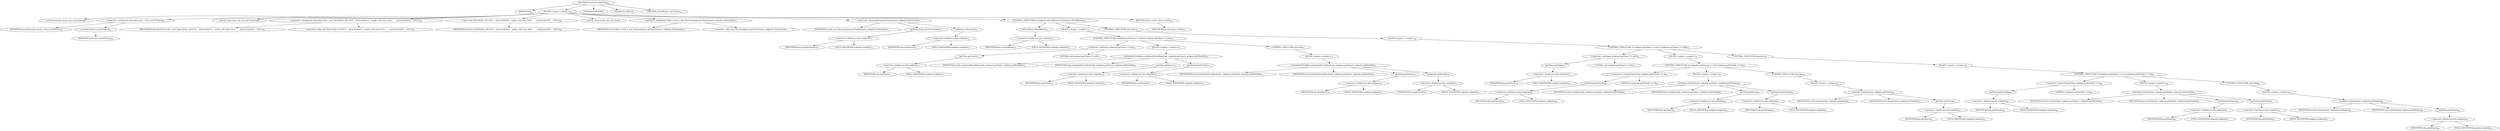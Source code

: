 digraph "createTimerAndTask" {  
"97" [label = <(METHOD,createTimerAndTask)<SUB>62</SUB>> ]
"12" [label = <(PARAM,this)<SUB>62</SUB>> ]
"98" [label = <(BLOCK,&lt;empty&gt;,&lt;empty&gt;)<SUB>62</SUB>> ]
"99" [label = <(LOCAL,Runnable proxy: java.lang.Runnable)> ]
"100" [label = <(&lt;operator&gt;.assignment,Runnable proxy = this.createProxy())<SUB>64</SUB>> ]
"101" [label = <(IDENTIFIER,proxy,Runnable proxy = this.createProxy())<SUB>64</SUB>> ]
"102" [label = <(createProxy,this.createProxy())<SUB>64</SUB>> ]
"11" [label = <(IDENTIFIER,this,this.createProxy())<SUB>64</SUB>> ]
"14" [label = <(LOCAL,TimerTask task: java.util.TimerTask)> ]
"103" [label = <(&lt;operator&gt;.assignment,TimerTask task = new TimerTask() {\012\012    @Override\012    public void run() {\012        proxy.run();\012    }\012})<SUB>65</SUB>> ]
"104" [label = <(IDENTIFIER,task,TimerTask task = new TimerTask() {\012\012    @Override\012    public void run() {\012        proxy.run();\012    }\012})<SUB>65</SUB>> ]
"105" [label = <(&lt;operator&gt;.alloc,new TimerTask() {\012\012    @Override\012    public void run() {\012        proxy.run();\012    }\012})<SUB>65</SUB>> ]
"106" [label = <(&lt;init&gt;,new TimerTask() {\012\012    @Override\012    public void run() {\012        proxy.run();\012    }\012})<SUB>65</SUB>> ]
"13" [label = <(IDENTIFIER,task,new TimerTask() {\012\012    @Override\012    public void run() {\012        proxy.run();\012    }\012})<SUB>65</SUB>> ]
"16" [label = <(LOCAL,Timer result: java.util.Timer)> ]
"107" [label = <(&lt;operator&gt;.assignment,Timer result = new Timer(endpoint.getTimerName(), endpoint.isDaemon()))<SUB>71</SUB>> ]
"108" [label = <(IDENTIFIER,result,Timer result = new Timer(endpoint.getTimerName(), endpoint.isDaemon()))<SUB>71</SUB>> ]
"109" [label = <(&lt;operator&gt;.alloc,new Timer(endpoint.getTimerName(), endpoint.isDaemon()))<SUB>71</SUB>> ]
"110" [label = <(&lt;init&gt;,new Timer(endpoint.getTimerName(), endpoint.isDaemon()))<SUB>71</SUB>> ]
"15" [label = <(IDENTIFIER,result,new Timer(endpoint.getTimerName(), endpoint.isDaemon()))<SUB>71</SUB>> ]
"111" [label = <(getTimerName,getTimerName())<SUB>71</SUB>> ]
"112" [label = <(&lt;operator&gt;.fieldAccess,this.endpoint)<SUB>71</SUB>> ]
"113" [label = <(IDENTIFIER,this,getTimerName())<SUB>71</SUB>> ]
"114" [label = <(FIELD_IDENTIFIER,endpoint,endpoint)<SUB>71</SUB>> ]
"115" [label = <(isDaemon,isDaemon())<SUB>71</SUB>> ]
"116" [label = <(&lt;operator&gt;.fieldAccess,this.endpoint)<SUB>71</SUB>> ]
"117" [label = <(IDENTIFIER,this,isDaemon())<SUB>71</SUB>> ]
"118" [label = <(FIELD_IDENTIFIER,endpoint,endpoint)<SUB>71</SUB>> ]
"119" [label = <(CONTROL_STRUCTURE,if (endpoint.isFixedRate()),if (endpoint.isFixedRate()))<SUB>72</SUB>> ]
"120" [label = <(isFixedRate,isFixedRate())<SUB>72</SUB>> ]
"121" [label = <(&lt;operator&gt;.fieldAccess,this.endpoint)<SUB>72</SUB>> ]
"122" [label = <(IDENTIFIER,this,isFixedRate())<SUB>72</SUB>> ]
"123" [label = <(FIELD_IDENTIFIER,endpoint,endpoint)<SUB>72</SUB>> ]
"124" [label = <(BLOCK,&lt;empty&gt;,&lt;empty&gt;)<SUB>72</SUB>> ]
"125" [label = <(CONTROL_STRUCTURE,if (endpoint.getTime() != null),if (endpoint.getTime() != null))<SUB>73</SUB>> ]
"126" [label = <(&lt;operator&gt;.notEquals,endpoint.getTime() != null)<SUB>73</SUB>> ]
"127" [label = <(getTime,getTime())<SUB>73</SUB>> ]
"128" [label = <(&lt;operator&gt;.fieldAccess,this.endpoint)<SUB>73</SUB>> ]
"129" [label = <(IDENTIFIER,this,getTime())<SUB>73</SUB>> ]
"130" [label = <(FIELD_IDENTIFIER,endpoint,endpoint)<SUB>73</SUB>> ]
"131" [label = <(LITERAL,null,endpoint.getTime() != null)<SUB>73</SUB>> ]
"132" [label = <(BLOCK,&lt;empty&gt;,&lt;empty&gt;)<SUB>73</SUB>> ]
"133" [label = <(scheduleAtFixedRate,scheduleAtFixedRate(task, endpoint.getTime(), endpoint.getPeriod()))<SUB>74</SUB>> ]
"134" [label = <(IDENTIFIER,result,scheduleAtFixedRate(task, endpoint.getTime(), endpoint.getPeriod()))<SUB>74</SUB>> ]
"135" [label = <(IDENTIFIER,task,scheduleAtFixedRate(task, endpoint.getTime(), endpoint.getPeriod()))<SUB>74</SUB>> ]
"136" [label = <(getTime,getTime())<SUB>74</SUB>> ]
"137" [label = <(&lt;operator&gt;.fieldAccess,this.endpoint)<SUB>74</SUB>> ]
"138" [label = <(IDENTIFIER,this,getTime())<SUB>74</SUB>> ]
"139" [label = <(FIELD_IDENTIFIER,endpoint,endpoint)<SUB>74</SUB>> ]
"140" [label = <(getPeriod,getPeriod())<SUB>74</SUB>> ]
"141" [label = <(&lt;operator&gt;.fieldAccess,this.endpoint)<SUB>74</SUB>> ]
"142" [label = <(IDENTIFIER,this,getPeriod())<SUB>74</SUB>> ]
"143" [label = <(FIELD_IDENTIFIER,endpoint,endpoint)<SUB>74</SUB>> ]
"144" [label = <(CONTROL_STRUCTURE,else,else)<SUB>75</SUB>> ]
"145" [label = <(BLOCK,&lt;empty&gt;,&lt;empty&gt;)<SUB>75</SUB>> ]
"146" [label = <(scheduleAtFixedRate,scheduleAtFixedRate(task, endpoint.getDelay(), endpoint.getPeriod()))<SUB>76</SUB>> ]
"147" [label = <(IDENTIFIER,result,scheduleAtFixedRate(task, endpoint.getDelay(), endpoint.getPeriod()))<SUB>76</SUB>> ]
"148" [label = <(IDENTIFIER,task,scheduleAtFixedRate(task, endpoint.getDelay(), endpoint.getPeriod()))<SUB>76</SUB>> ]
"149" [label = <(getDelay,getDelay())<SUB>76</SUB>> ]
"150" [label = <(&lt;operator&gt;.fieldAccess,this.endpoint)<SUB>76</SUB>> ]
"151" [label = <(IDENTIFIER,this,getDelay())<SUB>76</SUB>> ]
"152" [label = <(FIELD_IDENTIFIER,endpoint,endpoint)<SUB>76</SUB>> ]
"153" [label = <(getPeriod,getPeriod())<SUB>76</SUB>> ]
"154" [label = <(&lt;operator&gt;.fieldAccess,this.endpoint)<SUB>76</SUB>> ]
"155" [label = <(IDENTIFIER,this,getPeriod())<SUB>76</SUB>> ]
"156" [label = <(FIELD_IDENTIFIER,endpoint,endpoint)<SUB>76</SUB>> ]
"157" [label = <(CONTROL_STRUCTURE,else,else)<SUB>78</SUB>> ]
"158" [label = <(BLOCK,&lt;empty&gt;,&lt;empty&gt;)<SUB>78</SUB>> ]
"159" [label = <(CONTROL_STRUCTURE,if (endpoint.getTime() != null),if (endpoint.getTime() != null))<SUB>79</SUB>> ]
"160" [label = <(&lt;operator&gt;.notEquals,endpoint.getTime() != null)<SUB>79</SUB>> ]
"161" [label = <(getTime,getTime())<SUB>79</SUB>> ]
"162" [label = <(&lt;operator&gt;.fieldAccess,this.endpoint)<SUB>79</SUB>> ]
"163" [label = <(IDENTIFIER,this,getTime())<SUB>79</SUB>> ]
"164" [label = <(FIELD_IDENTIFIER,endpoint,endpoint)<SUB>79</SUB>> ]
"165" [label = <(LITERAL,null,endpoint.getTime() != null)<SUB>79</SUB>> ]
"166" [label = <(BLOCK,&lt;empty&gt;,&lt;empty&gt;)<SUB>79</SUB>> ]
"167" [label = <(CONTROL_STRUCTURE,if (endpoint.getPeriod() &gt;= 0),if (endpoint.getPeriod() &gt;= 0))<SUB>80</SUB>> ]
"168" [label = <(&lt;operator&gt;.greaterEqualsThan,endpoint.getPeriod() &gt;= 0)<SUB>80</SUB>> ]
"169" [label = <(getPeriod,getPeriod())<SUB>80</SUB>> ]
"170" [label = <(&lt;operator&gt;.fieldAccess,this.endpoint)<SUB>80</SUB>> ]
"171" [label = <(IDENTIFIER,this,getPeriod())<SUB>80</SUB>> ]
"172" [label = <(FIELD_IDENTIFIER,endpoint,endpoint)<SUB>80</SUB>> ]
"173" [label = <(LITERAL,0,endpoint.getPeriod() &gt;= 0)<SUB>80</SUB>> ]
"174" [label = <(BLOCK,&lt;empty&gt;,&lt;empty&gt;)<SUB>80</SUB>> ]
"175" [label = <(schedule,schedule(task, endpoint.getTime(), endpoint.getPeriod()))<SUB>81</SUB>> ]
"176" [label = <(IDENTIFIER,result,schedule(task, endpoint.getTime(), endpoint.getPeriod()))<SUB>81</SUB>> ]
"177" [label = <(IDENTIFIER,task,schedule(task, endpoint.getTime(), endpoint.getPeriod()))<SUB>81</SUB>> ]
"178" [label = <(getTime,getTime())<SUB>81</SUB>> ]
"179" [label = <(&lt;operator&gt;.fieldAccess,this.endpoint)<SUB>81</SUB>> ]
"180" [label = <(IDENTIFIER,this,getTime())<SUB>81</SUB>> ]
"181" [label = <(FIELD_IDENTIFIER,endpoint,endpoint)<SUB>81</SUB>> ]
"182" [label = <(getPeriod,getPeriod())<SUB>81</SUB>> ]
"183" [label = <(&lt;operator&gt;.fieldAccess,this.endpoint)<SUB>81</SUB>> ]
"184" [label = <(IDENTIFIER,this,getPeriod())<SUB>81</SUB>> ]
"185" [label = <(FIELD_IDENTIFIER,endpoint,endpoint)<SUB>81</SUB>> ]
"186" [label = <(CONTROL_STRUCTURE,else,else)<SUB>82</SUB>> ]
"187" [label = <(BLOCK,&lt;empty&gt;,&lt;empty&gt;)<SUB>82</SUB>> ]
"188" [label = <(schedule,schedule(task, endpoint.getTime()))<SUB>83</SUB>> ]
"189" [label = <(IDENTIFIER,result,schedule(task, endpoint.getTime()))<SUB>83</SUB>> ]
"190" [label = <(IDENTIFIER,task,schedule(task, endpoint.getTime()))<SUB>83</SUB>> ]
"191" [label = <(getTime,getTime())<SUB>83</SUB>> ]
"192" [label = <(&lt;operator&gt;.fieldAccess,this.endpoint)<SUB>83</SUB>> ]
"193" [label = <(IDENTIFIER,this,getTime())<SUB>83</SUB>> ]
"194" [label = <(FIELD_IDENTIFIER,endpoint,endpoint)<SUB>83</SUB>> ]
"195" [label = <(CONTROL_STRUCTURE,else,else)<SUB>85</SUB>> ]
"196" [label = <(BLOCK,&lt;empty&gt;,&lt;empty&gt;)<SUB>85</SUB>> ]
"197" [label = <(CONTROL_STRUCTURE,if (endpoint.getPeriod() &gt;= 0),if (endpoint.getPeriod() &gt;= 0))<SUB>86</SUB>> ]
"198" [label = <(&lt;operator&gt;.greaterEqualsThan,endpoint.getPeriod() &gt;= 0)<SUB>86</SUB>> ]
"199" [label = <(getPeriod,getPeriod())<SUB>86</SUB>> ]
"200" [label = <(&lt;operator&gt;.fieldAccess,this.endpoint)<SUB>86</SUB>> ]
"201" [label = <(IDENTIFIER,this,getPeriod())<SUB>86</SUB>> ]
"202" [label = <(FIELD_IDENTIFIER,endpoint,endpoint)<SUB>86</SUB>> ]
"203" [label = <(LITERAL,0,endpoint.getPeriod() &gt;= 0)<SUB>86</SUB>> ]
"204" [label = <(BLOCK,&lt;empty&gt;,&lt;empty&gt;)<SUB>86</SUB>> ]
"205" [label = <(schedule,schedule(task, endpoint.getDelay(), endpoint.getPeriod()))<SUB>87</SUB>> ]
"206" [label = <(IDENTIFIER,result,schedule(task, endpoint.getDelay(), endpoint.getPeriod()))<SUB>87</SUB>> ]
"207" [label = <(IDENTIFIER,task,schedule(task, endpoint.getDelay(), endpoint.getPeriod()))<SUB>87</SUB>> ]
"208" [label = <(getDelay,getDelay())<SUB>87</SUB>> ]
"209" [label = <(&lt;operator&gt;.fieldAccess,this.endpoint)<SUB>87</SUB>> ]
"210" [label = <(IDENTIFIER,this,getDelay())<SUB>87</SUB>> ]
"211" [label = <(FIELD_IDENTIFIER,endpoint,endpoint)<SUB>87</SUB>> ]
"212" [label = <(getPeriod,getPeriod())<SUB>87</SUB>> ]
"213" [label = <(&lt;operator&gt;.fieldAccess,this.endpoint)<SUB>87</SUB>> ]
"214" [label = <(IDENTIFIER,this,getPeriod())<SUB>87</SUB>> ]
"215" [label = <(FIELD_IDENTIFIER,endpoint,endpoint)<SUB>87</SUB>> ]
"216" [label = <(CONTROL_STRUCTURE,else,else)<SUB>88</SUB>> ]
"217" [label = <(BLOCK,&lt;empty&gt;,&lt;empty&gt;)<SUB>88</SUB>> ]
"218" [label = <(schedule,schedule(task, endpoint.getDelay()))<SUB>89</SUB>> ]
"219" [label = <(IDENTIFIER,result,schedule(task, endpoint.getDelay()))<SUB>89</SUB>> ]
"220" [label = <(IDENTIFIER,task,schedule(task, endpoint.getDelay()))<SUB>89</SUB>> ]
"221" [label = <(getDelay,getDelay())<SUB>89</SUB>> ]
"222" [label = <(&lt;operator&gt;.fieldAccess,this.endpoint)<SUB>89</SUB>> ]
"223" [label = <(IDENTIFIER,this,getDelay())<SUB>89</SUB>> ]
"224" [label = <(FIELD_IDENTIFIER,endpoint,endpoint)<SUB>89</SUB>> ]
"225" [label = <(RETURN,return result;,return result;)<SUB>93</SUB>> ]
"226" [label = <(IDENTIFIER,result,return result;)<SUB>93</SUB>> ]
"227" [label = <(MODIFIER,PRIVATE)> ]
"228" [label = <(MODIFIER,VIRTUAL)> ]
"229" [label = <(METHOD_RETURN,java.util.Timer)<SUB>62</SUB>> ]
  "97" -> "12" 
  "97" -> "98" 
  "97" -> "227" 
  "97" -> "228" 
  "97" -> "229" 
  "98" -> "99" 
  "98" -> "100" 
  "98" -> "14" 
  "98" -> "103" 
  "98" -> "106" 
  "98" -> "16" 
  "98" -> "107" 
  "98" -> "110" 
  "98" -> "119" 
  "98" -> "225" 
  "100" -> "101" 
  "100" -> "102" 
  "102" -> "11" 
  "103" -> "104" 
  "103" -> "105" 
  "106" -> "13" 
  "107" -> "108" 
  "107" -> "109" 
  "110" -> "15" 
  "110" -> "111" 
  "110" -> "115" 
  "111" -> "112" 
  "112" -> "113" 
  "112" -> "114" 
  "115" -> "116" 
  "116" -> "117" 
  "116" -> "118" 
  "119" -> "120" 
  "119" -> "124" 
  "119" -> "157" 
  "120" -> "121" 
  "121" -> "122" 
  "121" -> "123" 
  "124" -> "125" 
  "125" -> "126" 
  "125" -> "132" 
  "125" -> "144" 
  "126" -> "127" 
  "126" -> "131" 
  "127" -> "128" 
  "128" -> "129" 
  "128" -> "130" 
  "132" -> "133" 
  "133" -> "134" 
  "133" -> "135" 
  "133" -> "136" 
  "133" -> "140" 
  "136" -> "137" 
  "137" -> "138" 
  "137" -> "139" 
  "140" -> "141" 
  "141" -> "142" 
  "141" -> "143" 
  "144" -> "145" 
  "145" -> "146" 
  "146" -> "147" 
  "146" -> "148" 
  "146" -> "149" 
  "146" -> "153" 
  "149" -> "150" 
  "150" -> "151" 
  "150" -> "152" 
  "153" -> "154" 
  "154" -> "155" 
  "154" -> "156" 
  "157" -> "158" 
  "158" -> "159" 
  "159" -> "160" 
  "159" -> "166" 
  "159" -> "195" 
  "160" -> "161" 
  "160" -> "165" 
  "161" -> "162" 
  "162" -> "163" 
  "162" -> "164" 
  "166" -> "167" 
  "167" -> "168" 
  "167" -> "174" 
  "167" -> "186" 
  "168" -> "169" 
  "168" -> "173" 
  "169" -> "170" 
  "170" -> "171" 
  "170" -> "172" 
  "174" -> "175" 
  "175" -> "176" 
  "175" -> "177" 
  "175" -> "178" 
  "175" -> "182" 
  "178" -> "179" 
  "179" -> "180" 
  "179" -> "181" 
  "182" -> "183" 
  "183" -> "184" 
  "183" -> "185" 
  "186" -> "187" 
  "187" -> "188" 
  "188" -> "189" 
  "188" -> "190" 
  "188" -> "191" 
  "191" -> "192" 
  "192" -> "193" 
  "192" -> "194" 
  "195" -> "196" 
  "196" -> "197" 
  "197" -> "198" 
  "197" -> "204" 
  "197" -> "216" 
  "198" -> "199" 
  "198" -> "203" 
  "199" -> "200" 
  "200" -> "201" 
  "200" -> "202" 
  "204" -> "205" 
  "205" -> "206" 
  "205" -> "207" 
  "205" -> "208" 
  "205" -> "212" 
  "208" -> "209" 
  "209" -> "210" 
  "209" -> "211" 
  "212" -> "213" 
  "213" -> "214" 
  "213" -> "215" 
  "216" -> "217" 
  "217" -> "218" 
  "218" -> "219" 
  "218" -> "220" 
  "218" -> "221" 
  "221" -> "222" 
  "222" -> "223" 
  "222" -> "224" 
  "225" -> "226" 
}
